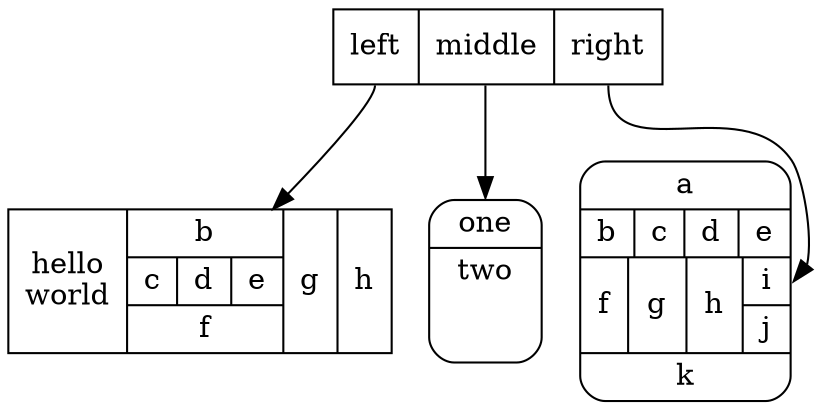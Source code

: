 digraph structs {
	node[shape=record]
	struct1 [label="<f0> left|<f1> middle|<f2> right"];
	struct2 [label="{<f0> one|<f1> two\n\n\n}" shape=Mrecord];
	struct3 [label="hello\nworld |{ b |{c|<here> d|e}| f}| g | h"];
	struct4 [label="{a|{b|c|d|e}|{f|g|h|{<f0> i|j}}|k}" shape=Mrecord];
	struct1:f1 -> struct2:f0;
	struct1:f0 -> struct3:f1;
	struct1:f2 -> struct4:f0;
}